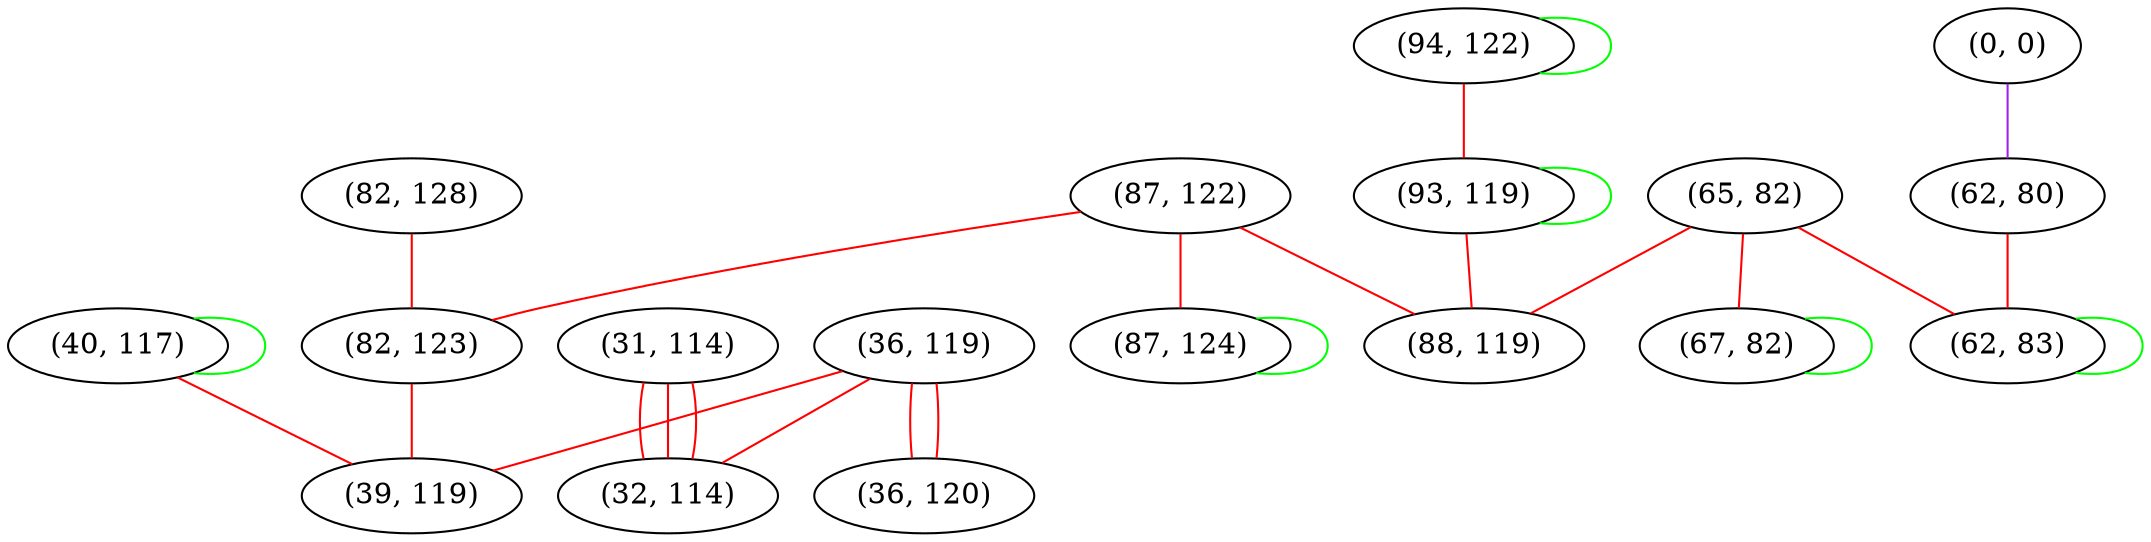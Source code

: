 graph "" {
"(82, 128)";
"(94, 122)";
"(87, 122)";
"(31, 114)";
"(87, 124)";
"(40, 117)";
"(82, 123)";
"(36, 119)";
"(0, 0)";
"(32, 114)";
"(65, 82)";
"(67, 82)";
"(93, 119)";
"(62, 80)";
"(88, 119)";
"(36, 120)";
"(62, 83)";
"(39, 119)";
"(82, 128)" -- "(82, 123)"  [color=red, key=0, weight=1];
"(94, 122)" -- "(94, 122)"  [color=green, key=0, weight=2];
"(94, 122)" -- "(93, 119)"  [color=red, key=0, weight=1];
"(87, 122)" -- "(87, 124)"  [color=red, key=0, weight=1];
"(87, 122)" -- "(82, 123)"  [color=red, key=0, weight=1];
"(87, 122)" -- "(88, 119)"  [color=red, key=0, weight=1];
"(31, 114)" -- "(32, 114)"  [color=red, key=0, weight=1];
"(31, 114)" -- "(32, 114)"  [color=red, key=1, weight=1];
"(31, 114)" -- "(32, 114)"  [color=red, key=2, weight=1];
"(87, 124)" -- "(87, 124)"  [color=green, key=0, weight=2];
"(40, 117)" -- "(40, 117)"  [color=green, key=0, weight=2];
"(40, 117)" -- "(39, 119)"  [color=red, key=0, weight=1];
"(82, 123)" -- "(39, 119)"  [color=red, key=0, weight=1];
"(36, 119)" -- "(32, 114)"  [color=red, key=0, weight=1];
"(36, 119)" -- "(39, 119)"  [color=red, key=0, weight=1];
"(36, 119)" -- "(36, 120)"  [color=red, key=0, weight=1];
"(36, 119)" -- "(36, 120)"  [color=red, key=1, weight=1];
"(0, 0)" -- "(62, 80)"  [color=purple, key=0, weight=4];
"(65, 82)" -- "(62, 83)"  [color=red, key=0, weight=1];
"(65, 82)" -- "(67, 82)"  [color=red, key=0, weight=1];
"(65, 82)" -- "(88, 119)"  [color=red, key=0, weight=1];
"(67, 82)" -- "(67, 82)"  [color=green, key=0, weight=2];
"(93, 119)" -- "(93, 119)"  [color=green, key=0, weight=2];
"(93, 119)" -- "(88, 119)"  [color=red, key=0, weight=1];
"(62, 80)" -- "(62, 83)"  [color=red, key=0, weight=1];
"(62, 83)" -- "(62, 83)"  [color=green, key=0, weight=2];
}
